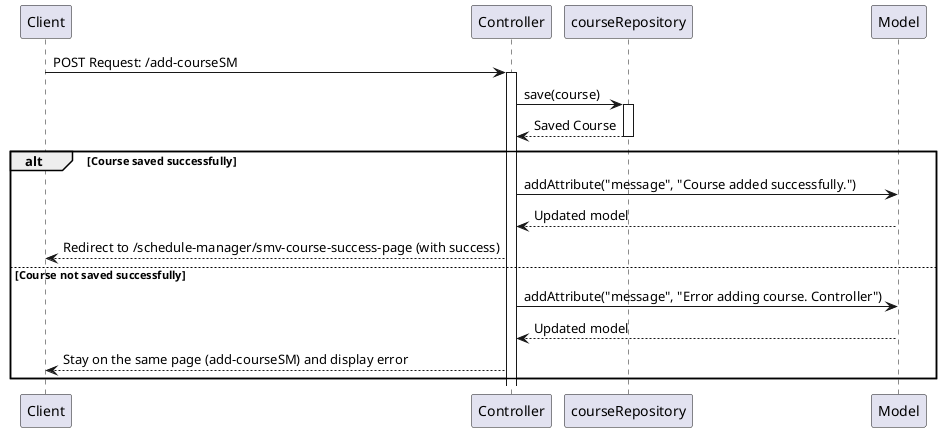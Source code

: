 @startuml
participant Client
participant Controller
participant courseRepository
participant Model

Client -> Controller: POST Request: /add-courseSM
activate Controller

Controller -> courseRepository: save(course)
activate courseRepository
courseRepository --> Controller: Saved Course
deactivate courseRepository

alt Course saved successfully
    Controller -> Model: addAttribute("message", "Course added successfully.")
    Model --> Controller: Updated model
    Controller --> Client: Redirect to /schedule-manager/smv-course-success-page (with success)
else Course not saved successfully
    Controller -> Model: addAttribute("message", "Error adding course. Controller")
    Model --> Controller: Updated model
    Controller --> Client: Stay on the same page (add-courseSM) and display error
end

@enduml
